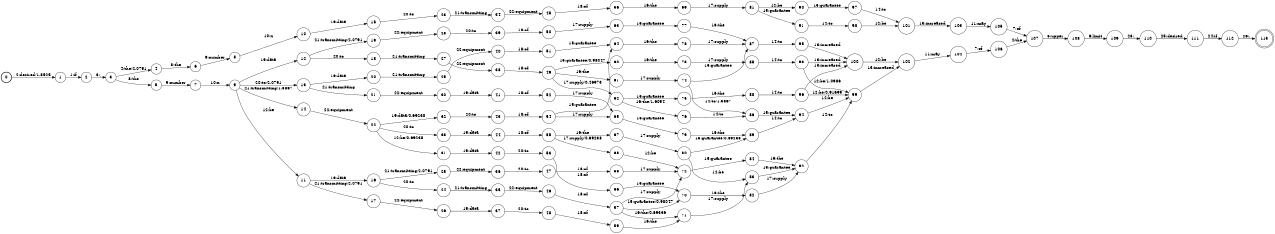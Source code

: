 digraph FST {
rankdir = LR;
size = "8.5,11";
label = "";
center = 1;
orientation = Portrait;
ranksep = "0.4";
nodesep = "0.25";
0 [label = "0", shape = circle, style = bold, fontsize = 14]
	0 -> 1 [label = "2:desired/1.8525", fontsize = 14];
1 [label = "1", shape = circle, style = solid, fontsize = 14]
	1 -> 2 [label = "1:if", fontsize = 14];
2 [label = "2", shape = circle, style = solid, fontsize = 14]
	2 -> 3 [label = "3:,", fontsize = 14];
3 [label = "3", shape = circle, style = solid, fontsize = 14]
	3 -> 4 [label = "4:the/2.0791", fontsize = 14];
	3 -> 5 [label = "8:the", fontsize = 14];
4 [label = "4", shape = circle, style = solid, fontsize = 14]
	4 -> 6 [label = "8:the", fontsize = 14];
5 [label = "5", shape = circle, style = solid, fontsize = 14]
	5 -> 7 [label = "9:number", fontsize = 14];
6 [label = "6", shape = circle, style = solid, fontsize = 14]
	6 -> 8 [label = "9:number", fontsize = 14];
7 [label = "7", shape = circle, style = solid, fontsize = 14]
	7 -> 9 [label = "10:n", fontsize = 14];
8 [label = "8", shape = circle, style = solid, fontsize = 14]
	8 -> 10 [label = "10:n", fontsize = 14];
9 [label = "9", shape = circle, style = solid, fontsize = 14]
	9 -> 11 [label = "12:be", fontsize = 14];
	9 -> 12 [label = "19:data", fontsize = 14];
	9 -> 13 [label = "20:to/2.0791", fontsize = 14];
	9 -> 14 [label = "21:transmitting/1.3867", fontsize = 14];
10 [label = "10", shape = circle, style = solid, fontsize = 14]
	10 -> 15 [label = "19:data", fontsize = 14];
11 [label = "11", shape = circle, style = solid, fontsize = 14]
	11 -> 16 [label = "19:data", fontsize = 14];
	11 -> 17 [label = "21:transmitting/2.0791", fontsize = 14];
12 [label = "12", shape = circle, style = solid, fontsize = 14]
	12 -> 18 [label = "20:to", fontsize = 14];
	12 -> 19 [label = "21:transmitting/2.0791", fontsize = 14];
13 [label = "13", shape = circle, style = solid, fontsize = 14]
	13 -> 20 [label = "19:data", fontsize = 14];
	13 -> 21 [label = "21:transmitting", fontsize = 14];
14 [label = "14", shape = circle, style = solid, fontsize = 14]
	14 -> 22 [label = "22:equipment", fontsize = 14];
15 [label = "15", shape = circle, style = solid, fontsize = 14]
	15 -> 23 [label = "20:to", fontsize = 14];
16 [label = "16", shape = circle, style = solid, fontsize = 14]
	16 -> 24 [label = "20:to", fontsize = 14];
	16 -> 25 [label = "21:transmitting/2.0791", fontsize = 14];
17 [label = "17", shape = circle, style = solid, fontsize = 14]
	17 -> 26 [label = "22:equipment", fontsize = 14];
18 [label = "18", shape = circle, style = solid, fontsize = 14]
	18 -> 27 [label = "21:transmitting", fontsize = 14];
19 [label = "19", shape = circle, style = solid, fontsize = 14]
	19 -> 28 [label = "22:equipment", fontsize = 14];
20 [label = "20", shape = circle, style = solid, fontsize = 14]
	20 -> 29 [label = "21:transmitting", fontsize = 14];
21 [label = "21", shape = circle, style = solid, fontsize = 14]
	21 -> 30 [label = "22:equipment", fontsize = 14];
22 [label = "22", shape = circle, style = solid, fontsize = 14]
	22 -> 31 [label = "12:be/0.69238", fontsize = 14];
	22 -> 32 [label = "19:data/0.69238", fontsize = 14];
	22 -> 33 [label = "20:to", fontsize = 14];
23 [label = "23", shape = circle, style = solid, fontsize = 14]
	23 -> 34 [label = "21:transmitting", fontsize = 14];
24 [label = "24", shape = circle, style = solid, fontsize = 14]
	24 -> 35 [label = "21:transmitting", fontsize = 14];
25 [label = "25", shape = circle, style = solid, fontsize = 14]
	25 -> 36 [label = "22:equipment", fontsize = 14];
26 [label = "26", shape = circle, style = solid, fontsize = 14]
	26 -> 37 [label = "19:data", fontsize = 14];
27 [label = "27", shape = circle, style = solid, fontsize = 14]
	27 -> 38 [label = "22:equipment", fontsize = 14];
28 [label = "28", shape = circle, style = solid, fontsize = 14]
	28 -> 39 [label = "20:to", fontsize = 14];
29 [label = "29", shape = circle, style = solid, fontsize = 14]
	29 -> 40 [label = "22:equipment", fontsize = 14];
30 [label = "30", shape = circle, style = solid, fontsize = 14]
	30 -> 41 [label = "19:data", fontsize = 14];
31 [label = "31", shape = circle, style = solid, fontsize = 14]
	31 -> 42 [label = "19:data", fontsize = 14];
32 [label = "32", shape = circle, style = solid, fontsize = 14]
	32 -> 43 [label = "20:to", fontsize = 14];
33 [label = "33", shape = circle, style = solid, fontsize = 14]
	33 -> 44 [label = "19:data", fontsize = 14];
34 [label = "34", shape = circle, style = solid, fontsize = 14]
	34 -> 45 [label = "22:equipment", fontsize = 14];
35 [label = "35", shape = circle, style = solid, fontsize = 14]
	35 -> 46 [label = "22:equipment", fontsize = 14];
36 [label = "36", shape = circle, style = solid, fontsize = 14]
	36 -> 47 [label = "20:to", fontsize = 14];
37 [label = "37", shape = circle, style = solid, fontsize = 14]
	37 -> 48 [label = "20:to", fontsize = 14];
38 [label = "38", shape = circle, style = solid, fontsize = 14]
	38 -> 49 [label = "18:of", fontsize = 14];
39 [label = "39", shape = circle, style = solid, fontsize = 14]
	39 -> 50 [label = "18:of", fontsize = 14];
40 [label = "40", shape = circle, style = solid, fontsize = 14]
	40 -> 51 [label = "18:of", fontsize = 14];
41 [label = "41", shape = circle, style = solid, fontsize = 14]
	41 -> 52 [label = "18:of", fontsize = 14];
42 [label = "42", shape = circle, style = solid, fontsize = 14]
	42 -> 53 [label = "20:to", fontsize = 14];
43 [label = "43", shape = circle, style = solid, fontsize = 14]
	43 -> 54 [label = "18:of", fontsize = 14];
44 [label = "44", shape = circle, style = solid, fontsize = 14]
	44 -> 55 [label = "18:of", fontsize = 14];
45 [label = "45", shape = circle, style = solid, fontsize = 14]
	45 -> 56 [label = "18:of", fontsize = 14];
46 [label = "46", shape = circle, style = solid, fontsize = 14]
	46 -> 57 [label = "18:of", fontsize = 14];
47 [label = "47", shape = circle, style = solid, fontsize = 14]
	47 -> 58 [label = "18:of", fontsize = 14];
48 [label = "48", shape = circle, style = solid, fontsize = 14]
	48 -> 59 [label = "18:of", fontsize = 14];
49 [label = "49", shape = circle, style = solid, fontsize = 14]
	49 -> 61 [label = "16:the", fontsize = 14];
	49 -> 60 [label = "15:guarantee/0.98047", fontsize = 14];
	49 -> 62 [label = "17:supply/0.46973", fontsize = 14];
50 [label = "50", shape = circle, style = solid, fontsize = 14]
	50 -> 63 [label = "17:supply", fontsize = 14];
51 [label = "51", shape = circle, style = solid, fontsize = 14]
	51 -> 64 [label = "15:guarantee", fontsize = 14];
52 [label = "52", shape = circle, style = solid, fontsize = 14]
	52 -> 65 [label = "17:supply", fontsize = 14];
53 [label = "53", shape = circle, style = solid, fontsize = 14]
	53 -> 66 [label = "18:of", fontsize = 14];
54 [label = "54", shape = circle, style = solid, fontsize = 14]
	54 -> 64 [label = "15:guarantee", fontsize = 14];
	54 -> 65 [label = "17:supply", fontsize = 14];
55 [label = "55", shape = circle, style = solid, fontsize = 14]
	55 -> 67 [label = "16:the", fontsize = 14];
	55 -> 68 [label = "17:supply/0.69238", fontsize = 14];
56 [label = "56", shape = circle, style = solid, fontsize = 14]
	56 -> 69 [label = "16:the", fontsize = 14];
57 [label = "57", shape = circle, style = solid, fontsize = 14]
	57 -> 71 [label = "16:the/0.69336", fontsize = 14];
	57 -> 70 [label = "15:guarantee/0.98047", fontsize = 14];
	57 -> 72 [label = "17:supply", fontsize = 14];
58 [label = "58", shape = circle, style = solid, fontsize = 14]
	58 -> 72 [label = "17:supply", fontsize = 14];
59 [label = "59", shape = circle, style = solid, fontsize = 14]
	59 -> 71 [label = "16:the", fontsize = 14];
60 [label = "60", shape = circle, style = solid, fontsize = 14]
	60 -> 73 [label = "16:the", fontsize = 14];
61 [label = "61", shape = circle, style = solid, fontsize = 14]
	61 -> 74 [label = "17:supply", fontsize = 14];
62 [label = "62", shape = circle, style = solid, fontsize = 14]
	62 -> 76 [label = "16:the/1.6094", fontsize = 14];
	62 -> 75 [label = "15:guarantee", fontsize = 14];
63 [label = "63", shape = circle, style = solid, fontsize = 14]
	63 -> 77 [label = "15:guarantee", fontsize = 14];
64 [label = "64", shape = circle, style = solid, fontsize = 14]
	64 -> 78 [label = "16:the", fontsize = 14];
65 [label = "65", shape = circle, style = solid, fontsize = 14]
	65 -> 79 [label = "15:guarantee", fontsize = 14];
66 [label = "66", shape = circle, style = solid, fontsize = 14]
	66 -> 70 [label = "15:guarantee", fontsize = 14];
67 [label = "67", shape = circle, style = solid, fontsize = 14]
	67 -> 80 [label = "17:supply", fontsize = 14];
68 [label = "68", shape = circle, style = solid, fontsize = 14]
	68 -> 72 [label = "12:be", fontsize = 14];
69 [label = "69", shape = circle, style = solid, fontsize = 14]
	69 -> 81 [label = "17:supply", fontsize = 14];
70 [label = "70", shape = circle, style = solid, fontsize = 14]
	70 -> 82 [label = "16:the", fontsize = 14];
71 [label = "71", shape = circle, style = solid, fontsize = 14]
	71 -> 83 [label = "17:supply", fontsize = 14];
72 [label = "72", shape = circle, style = solid, fontsize = 14]
	72 -> 84 [label = "15:guarantee", fontsize = 14];
73 [label = "73", shape = circle, style = solid, fontsize = 14]
	73 -> 85 [label = "17:supply", fontsize = 14];
74 [label = "74", shape = circle, style = solid, fontsize = 14]
	74 -> 87 [label = "15:guarantee", fontsize = 14];
	74 -> 86 [label = "14:to/1.3867", fontsize = 14];
75 [label = "75", shape = circle, style = solid, fontsize = 14]
	75 -> 88 [label = "16:the", fontsize = 14];
76 [label = "76", shape = circle, style = solid, fontsize = 14]
	76 -> 86 [label = "14:to", fontsize = 14];
77 [label = "77", shape = circle, style = solid, fontsize = 14]
	77 -> 87 [label = "16:the", fontsize = 14];
78 [label = "78", shape = circle, style = solid, fontsize = 14]
	78 -> 87 [label = "17:supply", fontsize = 14];
79 [label = "79", shape = circle, style = solid, fontsize = 14]
	79 -> 89 [label = "16:the", fontsize = 14];
80 [label = "80", shape = circle, style = solid, fontsize = 14]
	80 -> 83 [label = "12:be", fontsize = 14];
	80 -> 89 [label = "15:guarantee/0.69238", fontsize = 14];
81 [label = "81", shape = circle, style = solid, fontsize = 14]
	81 -> 90 [label = "12:be", fontsize = 14];
	81 -> 91 [label = "15:guarantee", fontsize = 14];
82 [label = "82", shape = circle, style = solid, fontsize = 14]
	82 -> 92 [label = "17:supply", fontsize = 14];
83 [label = "83", shape = circle, style = solid, fontsize = 14]
	83 -> 92 [label = "15:guarantee", fontsize = 14];
84 [label = "84", shape = circle, style = solid, fontsize = 14]
	84 -> 92 [label = "16:the", fontsize = 14];
85 [label = "85", shape = circle, style = solid, fontsize = 14]
	85 -> 93 [label = "14:to", fontsize = 14];
86 [label = "86", shape = circle, style = solid, fontsize = 14]
	86 -> 94 [label = "15:guarantee", fontsize = 14];
87 [label = "87", shape = circle, style = solid, fontsize = 14]
	87 -> 95 [label = "14:to", fontsize = 14];
88 [label = "88", shape = circle, style = solid, fontsize = 14]
	88 -> 96 [label = "14:to", fontsize = 14];
89 [label = "89", shape = circle, style = solid, fontsize = 14]
	89 -> 94 [label = "14:to", fontsize = 14];
90 [label = "90", shape = circle, style = solid, fontsize = 14]
	90 -> 97 [label = "15:guarantee", fontsize = 14];
91 [label = "91", shape = circle, style = solid, fontsize = 14]
	91 -> 98 [label = "14:to", fontsize = 14];
92 [label = "92", shape = circle, style = solid, fontsize = 14]
	92 -> 99 [label = "14:to", fontsize = 14];
93 [label = "93", shape = circle, style = solid, fontsize = 14]
	93 -> 99 [label = "12:be/1.0986", fontsize = 14];
	93 -> 100 [label = "13:increased", fontsize = 14];
94 [label = "94", shape = circle, style = solid, fontsize = 14]
	94 -> 99 [label = "12:be", fontsize = 14];
95 [label = "95", shape = circle, style = solid, fontsize = 14]
	95 -> 100 [label = "13:increased", fontsize = 14];
96 [label = "96", shape = circle, style = solid, fontsize = 14]
	96 -> 99 [label = "12:be/0.91699", fontsize = 14];
	96 -> 100 [label = "13:increased", fontsize = 14];
97 [label = "97", shape = circle, style = solid, fontsize = 14]
	97 -> 101 [label = "14:to", fontsize = 14];
98 [label = "98", shape = circle, style = solid, fontsize = 14]
	98 -> 101 [label = "12:be", fontsize = 14];
99 [label = "99", shape = circle, style = solid, fontsize = 14]
	99 -> 102 [label = "13:increased", fontsize = 14];
100 [label = "100", shape = circle, style = solid, fontsize = 14]
	100 -> 102 [label = "12:be", fontsize = 14];
101 [label = "101", shape = circle, style = solid, fontsize = 14]
	101 -> 103 [label = "13:increased", fontsize = 14];
102 [label = "102", shape = circle, style = solid, fontsize = 14]
	102 -> 104 [label = "11:may", fontsize = 14];
103 [label = "103", shape = circle, style = solid, fontsize = 14]
	103 -> 105 [label = "11:may", fontsize = 14];
104 [label = "104", shape = circle, style = solid, fontsize = 14]
	104 -> 106 [label = "7:of", fontsize = 14];
105 [label = "105", shape = circle, style = solid, fontsize = 14]
	105 -> 107 [label = "7:of", fontsize = 14];
106 [label = "106", shape = circle, style = solid, fontsize = 14]
	106 -> 107 [label = "4:the", fontsize = 14];
107 [label = "107", shape = circle, style = solid, fontsize = 14]
	107 -> 108 [label = "5:upper", fontsize = 14];
108 [label = "108", shape = circle, style = solid, fontsize = 14]
	108 -> 109 [label = "6:limit", fontsize = 14];
109 [label = "109", shape = circle, style = solid, fontsize = 14]
	109 -> 110 [label = "23:,", fontsize = 14];
110 [label = "110", shape = circle, style = solid, fontsize = 14]
	110 -> 111 [label = "25:desired", fontsize = 14];
111 [label = "111", shape = circle, style = solid, fontsize = 14]
	111 -> 112 [label = "24:if", fontsize = 14];
112 [label = "112", shape = circle, style = solid, fontsize = 14]
	112 -> 113 [label = "26:.", fontsize = 14];
113 [label = "113", shape = doublecircle, style = solid, fontsize = 14]
}
